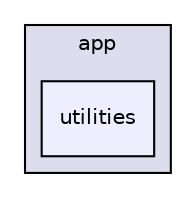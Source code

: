 digraph "Andriod/LocalizationActivity/src/app/utilities" {
  compound=true
  node [ fontsize="10", fontname="Helvetica"];
  edge [ labelfontsize="10", labelfontname="Helvetica"];
  subgraph clusterdir_4a7c474cbcc9cb934b808e919c0c138a {
    graph [ bgcolor="#ddddee", pencolor="black", label="app" fontname="Helvetica", fontsize="10", URL="dir_4a7c474cbcc9cb934b808e919c0c138a.html"]
  dir_53d37821653c76b4c1d7d02051155c29 [shape=box, label="utilities", style="filled", fillcolor="#eeeeff", pencolor="black", URL="dir_53d37821653c76b4c1d7d02051155c29.html"];
  }
}
